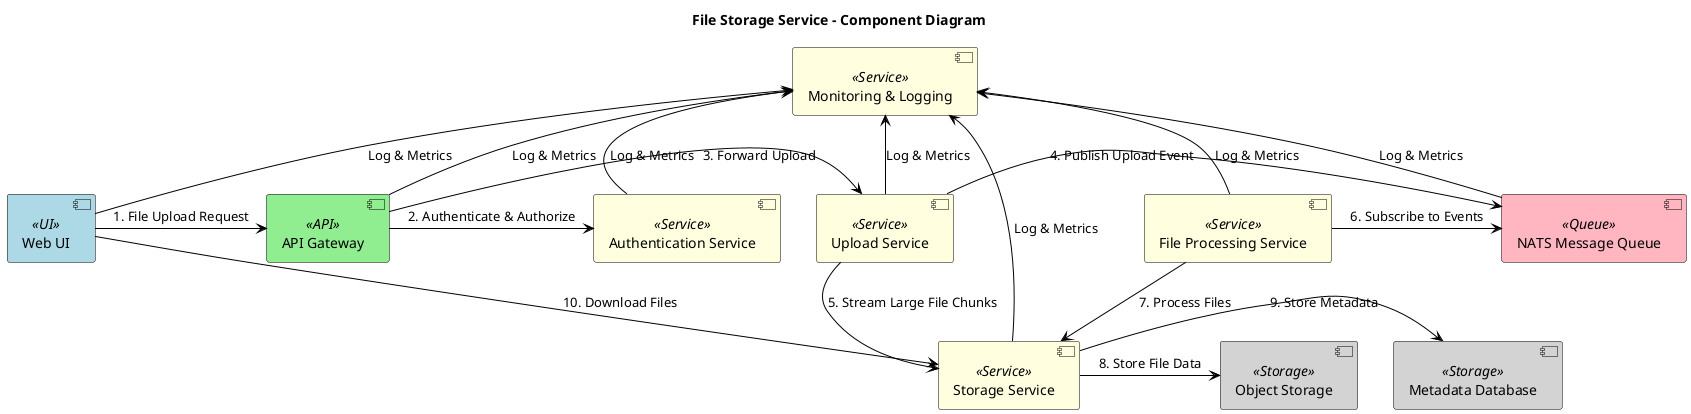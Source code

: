 @startuml Storage Service Architecture - Component Diagram
!define RECTANGLE class

skinparam component {
  BackgroundColor<<UI>> LightBlue
  BackgroundColor<<API>> LightGreen
  BackgroundColor<<Service>> LightYellow
  BackgroundColor<<Queue>> LightPink
  BackgroundColor<<Storage>> LightGray
  BorderColor Black
  ArrowColor Black
}

title "File Storage Service - Component Diagram"

' Main Components
component "Web UI" as UI <<UI>>
component "API Gateway" as Gateway <<API>>
component "Authentication Service" as Auth <<Service>>
component "Upload Service" as UploadService <<Service>>
component "File Processing Service" as ProcessingService <<Service>>
component "Storage Service" as StorageService <<Service>>
component "NATS Message Queue" as NatsQueue <<Queue>>
component "Object Storage" as ObjectStorage <<Storage>> #LightGray
component "Metadata Database" as MetadataDB <<Storage>>
component "Monitoring & Logging" as Monitoring <<Service>>

' Connections
UI -> Gateway : "1. File Upload Request"
Gateway -> Auth : "2. Authenticate & Authorize"
Gateway -> UploadService : "3. Forward Upload"
UploadService -> NatsQueue : "4. Publish Upload Event"
UploadService -> StorageService : "5. Stream Large File Chunks"
ProcessingService -> NatsQueue : "6. Subscribe to Events"
ProcessingService -> StorageService : "7. Process Files"
StorageService -> ObjectStorage : "8. Store File Data"
StorageService -> MetadataDB : "9. Store Metadata"
UI --> StorageService : "10. Download Files"

' All services connect to monitoring
Monitoring <-- UI : "Log & Metrics"
Monitoring <-- Gateway : "Log & Metrics"
Monitoring <-- Auth : "Log & Metrics"
Monitoring <-- UploadService : "Log & Metrics"
Monitoring <-- ProcessingService : "Log & Metrics"
Monitoring <-- StorageService : "Log & Metrics"
Monitoring <-- NatsQueue : "Log & Metrics"

@enduml
